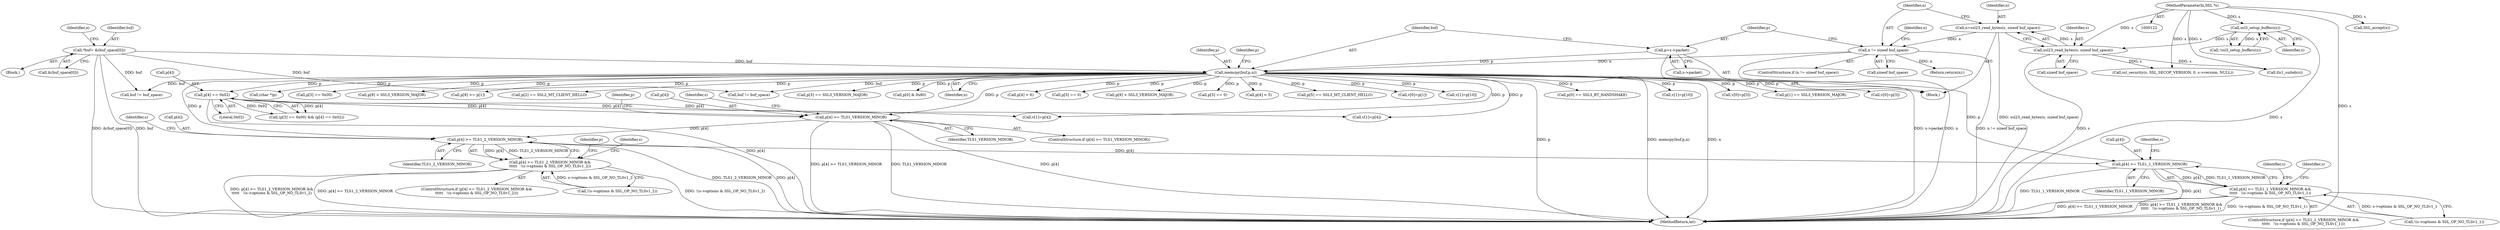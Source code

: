 digraph "0_openssl_280b1f1ad12131defcd986676a8fc9717aaa601b@array" {
"1000267" [label="(Call,p[4] >= TLS1_VERSION_MINOR)"];
"1000190" [label="(Call,memcpy(buf,p,n))"];
"1000127" [label="(Call,*buf= &(buf_space[0]))"];
"1000185" [label="(Call,p=s->packet)"];
"1000179" [label="(Call,n != sizeof buf_space)"];
"1000172" [label="(Call,n=ssl23_read_bytes(s, sizeof buf_space))"];
"1000174" [label="(Call,ssl23_read_bytes(s, sizeof buf_space))"];
"1000169" [label="(Call,ssl3_setup_buffers(s))"];
"1000123" [label="(MethodParameterIn,SSL *s)"];
"1000214" [label="(Call,p[4] == 0x02)"];
"1000275" [label="(Call,p[4] >= TLS1_2_VERSION_MINOR)"];
"1000274" [label="(Call,p[4] >= TLS1_2_VERSION_MINOR &&\n\t\t\t\t\t   !(s->options & SSL_OP_NO_TLSv1_2))"];
"1000300" [label="(Call,p[4] >= TLS1_1_VERSION_MINOR)"];
"1000299" [label="(Call,p[4] >= TLS1_1_VERSION_MINOR &&\n\t\t\t\t\t   !(s->options & SSL_OP_NO_TLSv1_1))"];
"1000632" [label="(Call,(char *)p)"];
"1000209" [label="(Call,p[3] == 0x00)"];
"1000123" [label="(MethodParameterIn,SSL *s)"];
"1000487" [label="(Call,p[9] > SSL3_VERSION_MAJOR)"];
"1000280" [label="(Call,!(s->options & SSL_OP_NO_TLSv1_2))"];
"1000266" [label="(ControlStructure,if (p[4] >= TLS1_VERSION_MINOR))"];
"1000273" [label="(ControlStructure,if (p[4] >= TLS1_2_VERSION_MINOR &&\n\t\t\t\t\t   !(s->options & SSL_OP_NO_TLSv1_2)))"];
"1000276" [label="(Call,p[4])"];
"1000742" [label="(Call,buf != buf_space)"];
"1000208" [label="(Call,(p[3] == 0x00) && (p[4] == 0x02))"];
"1000191" [label="(Identifier,buf)"];
"1000434" [label="(Call,p[9] >= p[1])"];
"1000190" [label="(Call,memcpy(buf,p,n))"];
"1000180" [label="(Identifier,n)"];
"1000275" [label="(Call,p[4] >= TLS1_2_VERSION_MINOR)"];
"1000172" [label="(Call,n=ssl23_read_bytes(s, sizeof buf_space))"];
"1000201" [label="(Call,p[2] == SSL2_MT_CLIENT_HELLO)"];
"1000246" [label="(Call,p[3] == SSL3_VERSION_MAJOR)"];
"1000178" [label="(ControlStructure,if (n != sizeof buf_space))"];
"1000271" [label="(Identifier,TLS1_VERSION_MINOR)"];
"1000302" [label="(Identifier,p)"];
"1000186" [label="(Identifier,p)"];
"1000690" [label="(Call,tls1_suiteb(s))"];
"1000196" [label="(Call,p[0] & 0x80)"];
"1000193" [label="(Identifier,n)"];
"1000300" [label="(Call,p[4] >= TLS1_1_VERSION_MINOR)"];
"1000187" [label="(Call,s->packet)"];
"1000456" [label="(Call,p[4] < 6)"];
"1000279" [label="(Identifier,TLS1_2_VERSION_MINOR)"];
"1000274" [label="(Call,p[4] >= TLS1_2_VERSION_MINOR &&\n\t\t\t\t\t   !(s->options & SSL_OP_NO_TLSv1_2))"];
"1000451" [label="(Call,p[3] == 0)"];
"1000468" [label="(Call,p[9] > SSL3_VERSION_MAJOR)"];
"1000215" [label="(Call,p[4])"];
"1000181" [label="(Call,sizeof buf_space)"];
"1000748" [label="(Call,SSL_accept(s))"];
"1000214" [label="(Call,p[4] == 0x02)"];
"1000170" [label="(Identifier,s)"];
"1000143" [label="(Identifier,n)"];
"1000298" [label="(ControlStructure,if (p[4] >= TLS1_1_VERSION_MINOR &&\n\t\t\t\t\t   !(s->options & SSL_OP_NO_TLSv1_1)))"];
"1000424" [label="(Call,p[3] == 0)"];
"1000752" [label="(Call,buf != buf_space)"];
"1000429" [label="(Call,p[4] < 5)"];
"1000176" [label="(Call,sizeof buf_space)"];
"1000417" [label="(Call,p[5] == SSL3_MT_CLIENT_HELLO)"];
"1000129" [label="(Call,&(buf_space[0]))"];
"1000442" [label="(Call,v[0]=p[1])"];
"1000218" [label="(Literal,0x02)"];
"1000479" [label="(Call,v[1]=p[10])"];
"1000277" [label="(Identifier,p)"];
"1000267" [label="(Call,p[4] >= TLS1_VERSION_MINOR)"];
"1000314" [label="(Identifier,s)"];
"1000405" [label="(Call,p[0] == SSL3_RT_HANDSHAKE)"];
"1000185" [label="(Call,p=s->packet)"];
"1000168" [label="(Call,!ssl3_setup_buffers(s))"];
"1000498" [label="(Call,v[1]=p[10])"];
"1000192" [label="(Identifier,p)"];
"1000124" [label="(Block,)"];
"1000268" [label="(Call,p[4])"];
"1000327" [label="(Identifier,s)"];
"1000304" [label="(Identifier,TLS1_1_VERSION_MINOR)"];
"1000169" [label="(Call,ssl3_setup_buffers(s))"];
"1000198" [label="(Identifier,p)"];
"1000259" [label="(Call,v[1]=p[4])"];
"1000173" [label="(Identifier,n)"];
"1000712" [label="(Call,ssl_security(s, SSL_SECOP_VERSION, 0, s->version, NULL))"];
"1000283" [label="(Identifier,s)"];
"1000175" [label="(Identifier,s)"];
"1000301" [label="(Call,p[4])"];
"1000183" [label="(Return,return(n);)"];
"1000157" [label="(Block,)"];
"1000127" [label="(Call,*buf= &(buf_space[0]))"];
"1000220" [label="(Call,v[0]=p[3])"];
"1000299" [label="(Call,p[4] >= TLS1_1_VERSION_MINOR &&\n\t\t\t\t\t   !(s->options & SSL_OP_NO_TLSv1_1))"];
"1000411" [label="(Call,p[1] == SSL3_VERSION_MAJOR)"];
"1000760" [label="(MethodReturn,int)"];
"1000377" [label="(Identifier,s)"];
"1000179" [label="(Call,n != sizeof buf_space)"];
"1000174" [label="(Call,ssl23_read_bytes(s, sizeof buf_space))"];
"1000289" [label="(Identifier,s)"];
"1000184" [label="(Identifier,n)"];
"1000227" [label="(Call,v[1]=p[4])"];
"1000305" [label="(Call,!(s->options & SSL_OP_NO_TLSv1_1))"];
"1000308" [label="(Identifier,s)"];
"1000128" [label="(Identifier,buf)"];
"1000252" [label="(Call,v[0]=p[3])"];
"1000267" -> "1000266"  [label="AST: "];
"1000267" -> "1000271"  [label="CFG: "];
"1000268" -> "1000267"  [label="AST: "];
"1000271" -> "1000267"  [label="AST: "];
"1000277" -> "1000267"  [label="CFG: "];
"1000377" -> "1000267"  [label="CFG: "];
"1000267" -> "1000760"  [label="DDG: p[4]"];
"1000267" -> "1000760"  [label="DDG: p[4] >= TLS1_VERSION_MINOR"];
"1000267" -> "1000760"  [label="DDG: TLS1_VERSION_MINOR"];
"1000190" -> "1000267"  [label="DDG: p"];
"1000214" -> "1000267"  [label="DDG: p[4]"];
"1000267" -> "1000275"  [label="DDG: p[4]"];
"1000190" -> "1000157"  [label="AST: "];
"1000190" -> "1000193"  [label="CFG: "];
"1000191" -> "1000190"  [label="AST: "];
"1000192" -> "1000190"  [label="AST: "];
"1000193" -> "1000190"  [label="AST: "];
"1000198" -> "1000190"  [label="CFG: "];
"1000190" -> "1000760"  [label="DDG: memcpy(buf,p,n)"];
"1000190" -> "1000760"  [label="DDG: n"];
"1000190" -> "1000760"  [label="DDG: p"];
"1000127" -> "1000190"  [label="DDG: buf"];
"1000185" -> "1000190"  [label="DDG: p"];
"1000179" -> "1000190"  [label="DDG: n"];
"1000190" -> "1000196"  [label="DDG: p"];
"1000190" -> "1000201"  [label="DDG: p"];
"1000190" -> "1000209"  [label="DDG: p"];
"1000190" -> "1000214"  [label="DDG: p"];
"1000190" -> "1000220"  [label="DDG: p"];
"1000190" -> "1000227"  [label="DDG: p"];
"1000190" -> "1000246"  [label="DDG: p"];
"1000190" -> "1000252"  [label="DDG: p"];
"1000190" -> "1000259"  [label="DDG: p"];
"1000190" -> "1000275"  [label="DDG: p"];
"1000190" -> "1000300"  [label="DDG: p"];
"1000190" -> "1000405"  [label="DDG: p"];
"1000190" -> "1000411"  [label="DDG: p"];
"1000190" -> "1000417"  [label="DDG: p"];
"1000190" -> "1000424"  [label="DDG: p"];
"1000190" -> "1000429"  [label="DDG: p"];
"1000190" -> "1000434"  [label="DDG: p"];
"1000190" -> "1000442"  [label="DDG: p"];
"1000190" -> "1000451"  [label="DDG: p"];
"1000190" -> "1000456"  [label="DDG: p"];
"1000190" -> "1000468"  [label="DDG: p"];
"1000190" -> "1000479"  [label="DDG: p"];
"1000190" -> "1000487"  [label="DDG: p"];
"1000190" -> "1000498"  [label="DDG: p"];
"1000190" -> "1000632"  [label="DDG: p"];
"1000190" -> "1000742"  [label="DDG: buf"];
"1000190" -> "1000752"  [label="DDG: buf"];
"1000127" -> "1000124"  [label="AST: "];
"1000127" -> "1000129"  [label="CFG: "];
"1000128" -> "1000127"  [label="AST: "];
"1000129" -> "1000127"  [label="AST: "];
"1000143" -> "1000127"  [label="CFG: "];
"1000127" -> "1000760"  [label="DDG: &(buf_space[0])"];
"1000127" -> "1000760"  [label="DDG: buf"];
"1000127" -> "1000742"  [label="DDG: buf"];
"1000127" -> "1000752"  [label="DDG: buf"];
"1000185" -> "1000157"  [label="AST: "];
"1000185" -> "1000187"  [label="CFG: "];
"1000186" -> "1000185"  [label="AST: "];
"1000187" -> "1000185"  [label="AST: "];
"1000191" -> "1000185"  [label="CFG: "];
"1000185" -> "1000760"  [label="DDG: s->packet"];
"1000179" -> "1000178"  [label="AST: "];
"1000179" -> "1000181"  [label="CFG: "];
"1000180" -> "1000179"  [label="AST: "];
"1000181" -> "1000179"  [label="AST: "];
"1000184" -> "1000179"  [label="CFG: "];
"1000186" -> "1000179"  [label="CFG: "];
"1000179" -> "1000760"  [label="DDG: n != sizeof buf_space"];
"1000179" -> "1000760"  [label="DDG: n"];
"1000172" -> "1000179"  [label="DDG: n"];
"1000179" -> "1000183"  [label="DDG: n"];
"1000172" -> "1000157"  [label="AST: "];
"1000172" -> "1000174"  [label="CFG: "];
"1000173" -> "1000172"  [label="AST: "];
"1000174" -> "1000172"  [label="AST: "];
"1000180" -> "1000172"  [label="CFG: "];
"1000172" -> "1000760"  [label="DDG: ssl23_read_bytes(s, sizeof buf_space)"];
"1000174" -> "1000172"  [label="DDG: s"];
"1000174" -> "1000176"  [label="CFG: "];
"1000175" -> "1000174"  [label="AST: "];
"1000176" -> "1000174"  [label="AST: "];
"1000174" -> "1000760"  [label="DDG: s"];
"1000169" -> "1000174"  [label="DDG: s"];
"1000123" -> "1000174"  [label="DDG: s"];
"1000174" -> "1000690"  [label="DDG: s"];
"1000174" -> "1000712"  [label="DDG: s"];
"1000169" -> "1000168"  [label="AST: "];
"1000169" -> "1000170"  [label="CFG: "];
"1000170" -> "1000169"  [label="AST: "];
"1000168" -> "1000169"  [label="CFG: "];
"1000169" -> "1000760"  [label="DDG: s"];
"1000169" -> "1000168"  [label="DDG: s"];
"1000123" -> "1000169"  [label="DDG: s"];
"1000123" -> "1000122"  [label="AST: "];
"1000123" -> "1000760"  [label="DDG: s"];
"1000123" -> "1000690"  [label="DDG: s"];
"1000123" -> "1000712"  [label="DDG: s"];
"1000123" -> "1000748"  [label="DDG: s"];
"1000214" -> "1000208"  [label="AST: "];
"1000214" -> "1000218"  [label="CFG: "];
"1000215" -> "1000214"  [label="AST: "];
"1000218" -> "1000214"  [label="AST: "];
"1000208" -> "1000214"  [label="CFG: "];
"1000214" -> "1000760"  [label="DDG: p[4]"];
"1000214" -> "1000208"  [label="DDG: p[4]"];
"1000214" -> "1000208"  [label="DDG: 0x02"];
"1000214" -> "1000227"  [label="DDG: p[4]"];
"1000214" -> "1000259"  [label="DDG: p[4]"];
"1000275" -> "1000274"  [label="AST: "];
"1000275" -> "1000279"  [label="CFG: "];
"1000276" -> "1000275"  [label="AST: "];
"1000279" -> "1000275"  [label="AST: "];
"1000283" -> "1000275"  [label="CFG: "];
"1000274" -> "1000275"  [label="CFG: "];
"1000275" -> "1000760"  [label="DDG: p[4]"];
"1000275" -> "1000760"  [label="DDG: TLS1_2_VERSION_MINOR"];
"1000275" -> "1000274"  [label="DDG: p[4]"];
"1000275" -> "1000274"  [label="DDG: TLS1_2_VERSION_MINOR"];
"1000275" -> "1000300"  [label="DDG: p[4]"];
"1000274" -> "1000273"  [label="AST: "];
"1000274" -> "1000280"  [label="CFG: "];
"1000280" -> "1000274"  [label="AST: "];
"1000289" -> "1000274"  [label="CFG: "];
"1000302" -> "1000274"  [label="CFG: "];
"1000274" -> "1000760"  [label="DDG: p[4] >= TLS1_2_VERSION_MINOR"];
"1000274" -> "1000760"  [label="DDG: !(s->options & SSL_OP_NO_TLSv1_2)"];
"1000274" -> "1000760"  [label="DDG: p[4] >= TLS1_2_VERSION_MINOR &&\n\t\t\t\t\t   !(s->options & SSL_OP_NO_TLSv1_2)"];
"1000280" -> "1000274"  [label="DDG: s->options & SSL_OP_NO_TLSv1_2"];
"1000300" -> "1000299"  [label="AST: "];
"1000300" -> "1000304"  [label="CFG: "];
"1000301" -> "1000300"  [label="AST: "];
"1000304" -> "1000300"  [label="AST: "];
"1000308" -> "1000300"  [label="CFG: "];
"1000299" -> "1000300"  [label="CFG: "];
"1000300" -> "1000760"  [label="DDG: TLS1_1_VERSION_MINOR"];
"1000300" -> "1000760"  [label="DDG: p[4]"];
"1000300" -> "1000299"  [label="DDG: p[4]"];
"1000300" -> "1000299"  [label="DDG: TLS1_1_VERSION_MINOR"];
"1000299" -> "1000298"  [label="AST: "];
"1000299" -> "1000305"  [label="CFG: "];
"1000305" -> "1000299"  [label="AST: "];
"1000314" -> "1000299"  [label="CFG: "];
"1000327" -> "1000299"  [label="CFG: "];
"1000299" -> "1000760"  [label="DDG: p[4] >= TLS1_1_VERSION_MINOR &&\n\t\t\t\t\t   !(s->options & SSL_OP_NO_TLSv1_1)"];
"1000299" -> "1000760"  [label="DDG: !(s->options & SSL_OP_NO_TLSv1_1)"];
"1000299" -> "1000760"  [label="DDG: p[4] >= TLS1_1_VERSION_MINOR"];
"1000305" -> "1000299"  [label="DDG: s->options & SSL_OP_NO_TLSv1_1"];
}
